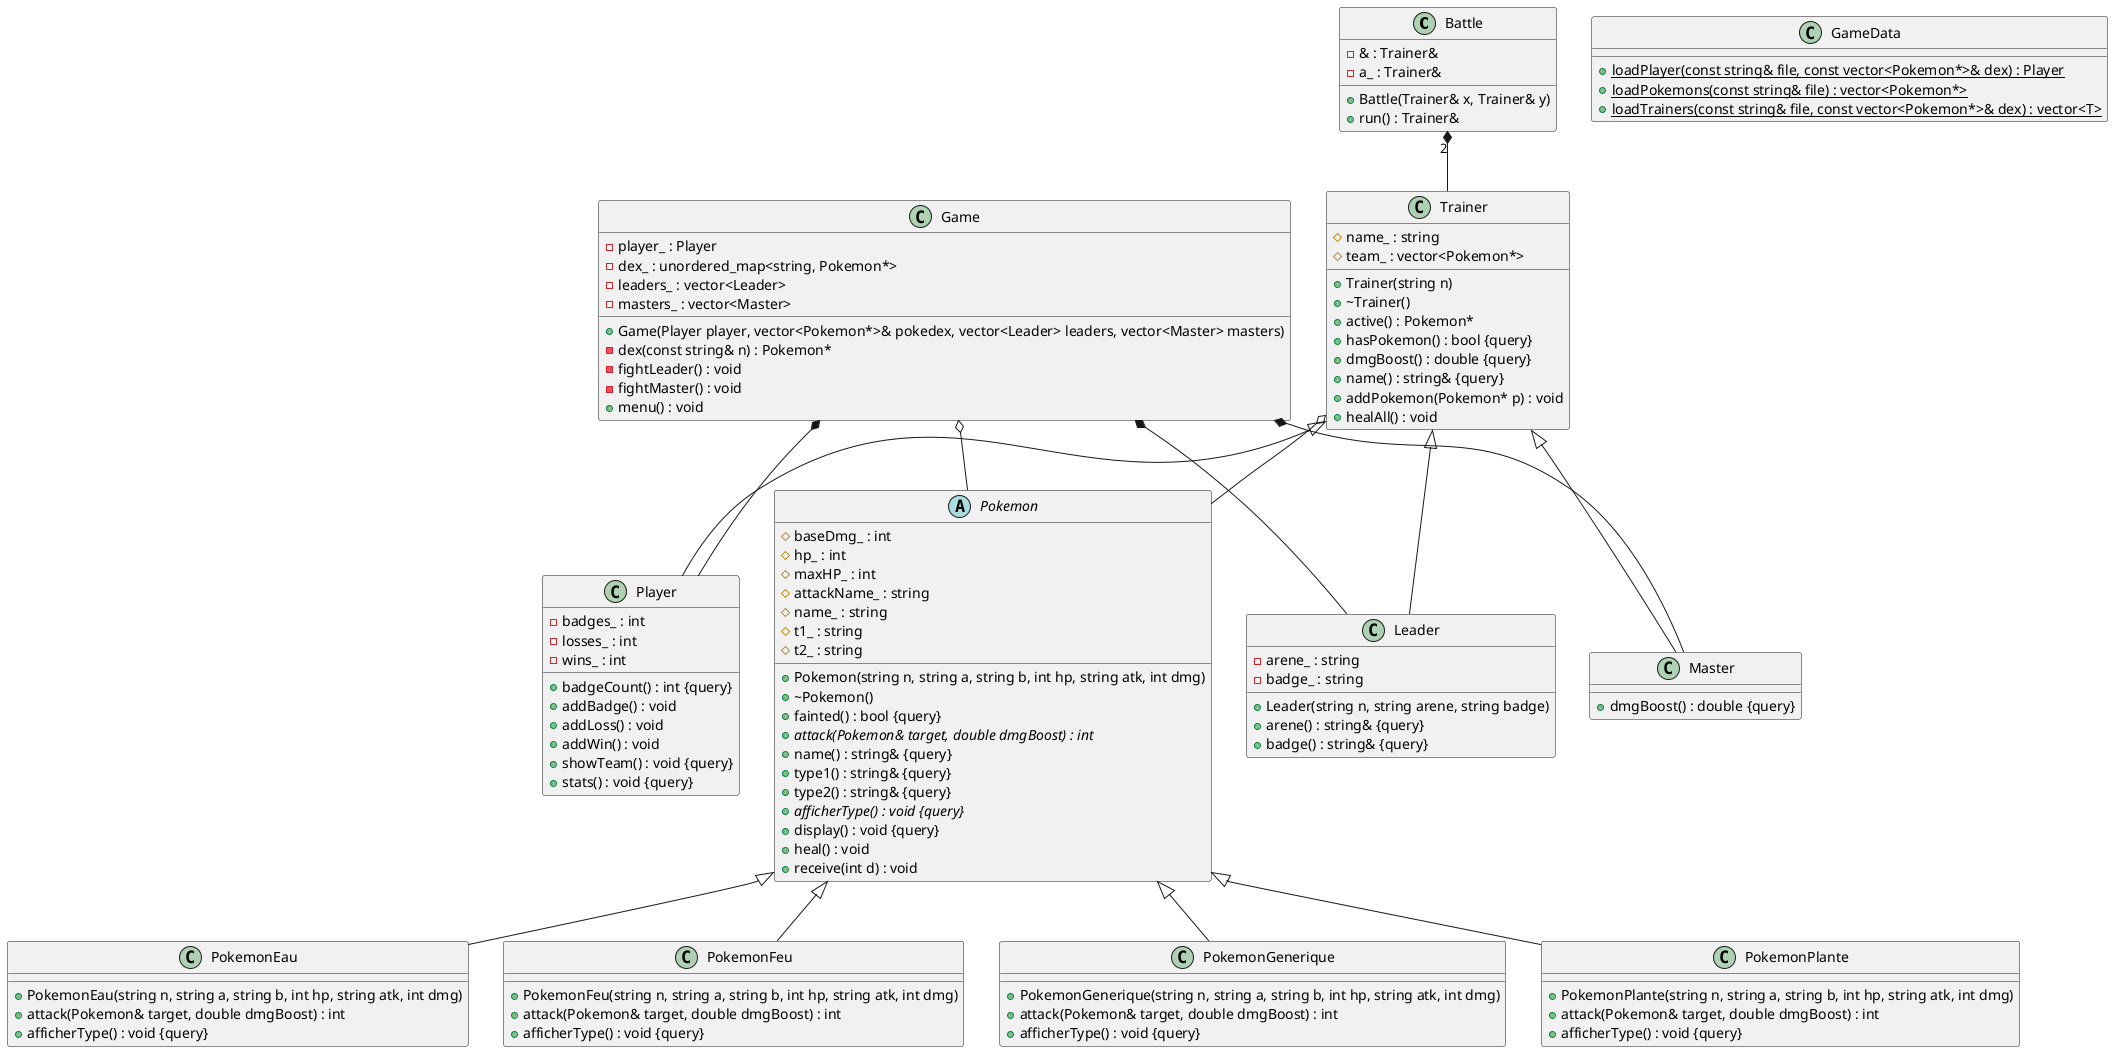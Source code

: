 @startuml





/' Objects '/

class Battle {
	+Battle(Trainer& x, Trainer& y)
	-& : Trainer&
	-a_ : Trainer&
	+run() : Trainer&
}


class Game {
	+Game(Player player, vector<Pokemon*>& pokedex, vector<Leader> leaders, vector<Master> masters)
	-player_ : Player
	-dex(const string& n) : Pokemon*
	-dex_ : unordered_map<string, Pokemon*>
	-leaders_ : vector<Leader>
	-masters_ : vector<Master>
	-fightLeader() : void
	-fightMaster() : void
	+menu() : void
}


class GameData {
	+{static} loadPlayer(const string& file, const vector<Pokemon*>& dex) : Player
	+{static} loadPokemons(const string& file) : vector<Pokemon*>
	+{static} loadTrainers(const string& file, const vector<Pokemon*>& dex) : vector<T>
}


class Leader {
	+Leader(string n, string arene, string badge)
	-arene_ : string
	-badge_ : string
	+arene() : string& {query}
	+badge() : string& {query}
}


class Master {
	+dmgBoost() : double {query}
}


class Player {
	+badgeCount() : int {query}
	-badges_ : int
	-losses_ : int
	-wins_ : int
	+addBadge() : void
	+addLoss() : void
	+addWin() : void
	+showTeam() : void {query}
	+stats() : void {query}
}


abstract class Pokemon {
	+Pokemon(string n, string a, string b, int hp, string atk, int dmg)
	+~Pokemon()
	+fainted() : bool {query}
	+{abstract} attack(Pokemon& target, double dmgBoost) : int
	#baseDmg_ : int
	#hp_ : int
	#maxHP_ : int
	#attackName_ : string
	#name_ : string
	#t1_ : string
	#t2_ : string
	+name() : string& {query}
	+type1() : string& {query}
	+type2() : string& {query}
	+{abstract} afficherType() : void {query}
	+display() : void {query}
	+heal() : void
	+receive(int d) : void
}


class PokemonEau {
	+PokemonEau(string n, string a, string b, int hp, string atk, int dmg)
	+attack(Pokemon& target, double dmgBoost) : int
	+afficherType() : void {query}
}


class PokemonFeu {
	+PokemonFeu(string n, string a, string b, int hp, string atk, int dmg)
	+attack(Pokemon& target, double dmgBoost) : int
	+afficherType() : void {query}
}


class PokemonGenerique {
	+PokemonGenerique(string n, string a, string b, int hp, string atk, int dmg)
	+attack(Pokemon& target, double dmgBoost) : int
	+afficherType() : void {query}
}


class PokemonPlante {
	+PokemonPlante(string n, string a, string b, int hp, string atk, int dmg)
	+attack(Pokemon& target, double dmgBoost) : int
	+afficherType() : void {query}
}


class Trainer {
	+Trainer(string n)
	+~Trainer()
	+active() : Pokemon*
	+hasPokemon() : bool {query}
	+dmgBoost() : double {query}
	#name_ : string
	+name() : string& {query}
	#team_ : vector<Pokemon*>
	+addPokemon(Pokemon* p) : void
	+healAll() : void
}





/' Inheritance relationships '/

Pokemon <|-- PokemonEau


Pokemon <|-- PokemonFeu


Pokemon <|-- PokemonGenerique


Pokemon <|-- PokemonPlante


Trainer <|-- Leader


Trainer <|-- Master


Trainer <|-- Player





/' Aggregation relationships '/

Battle "2" *-- Trainer


Game *-- Leader


Game *-- Master


Game *-- Player


Game o-- Pokemon


Trainer o-- Pokemon






/' Nested objects '/



@enduml
